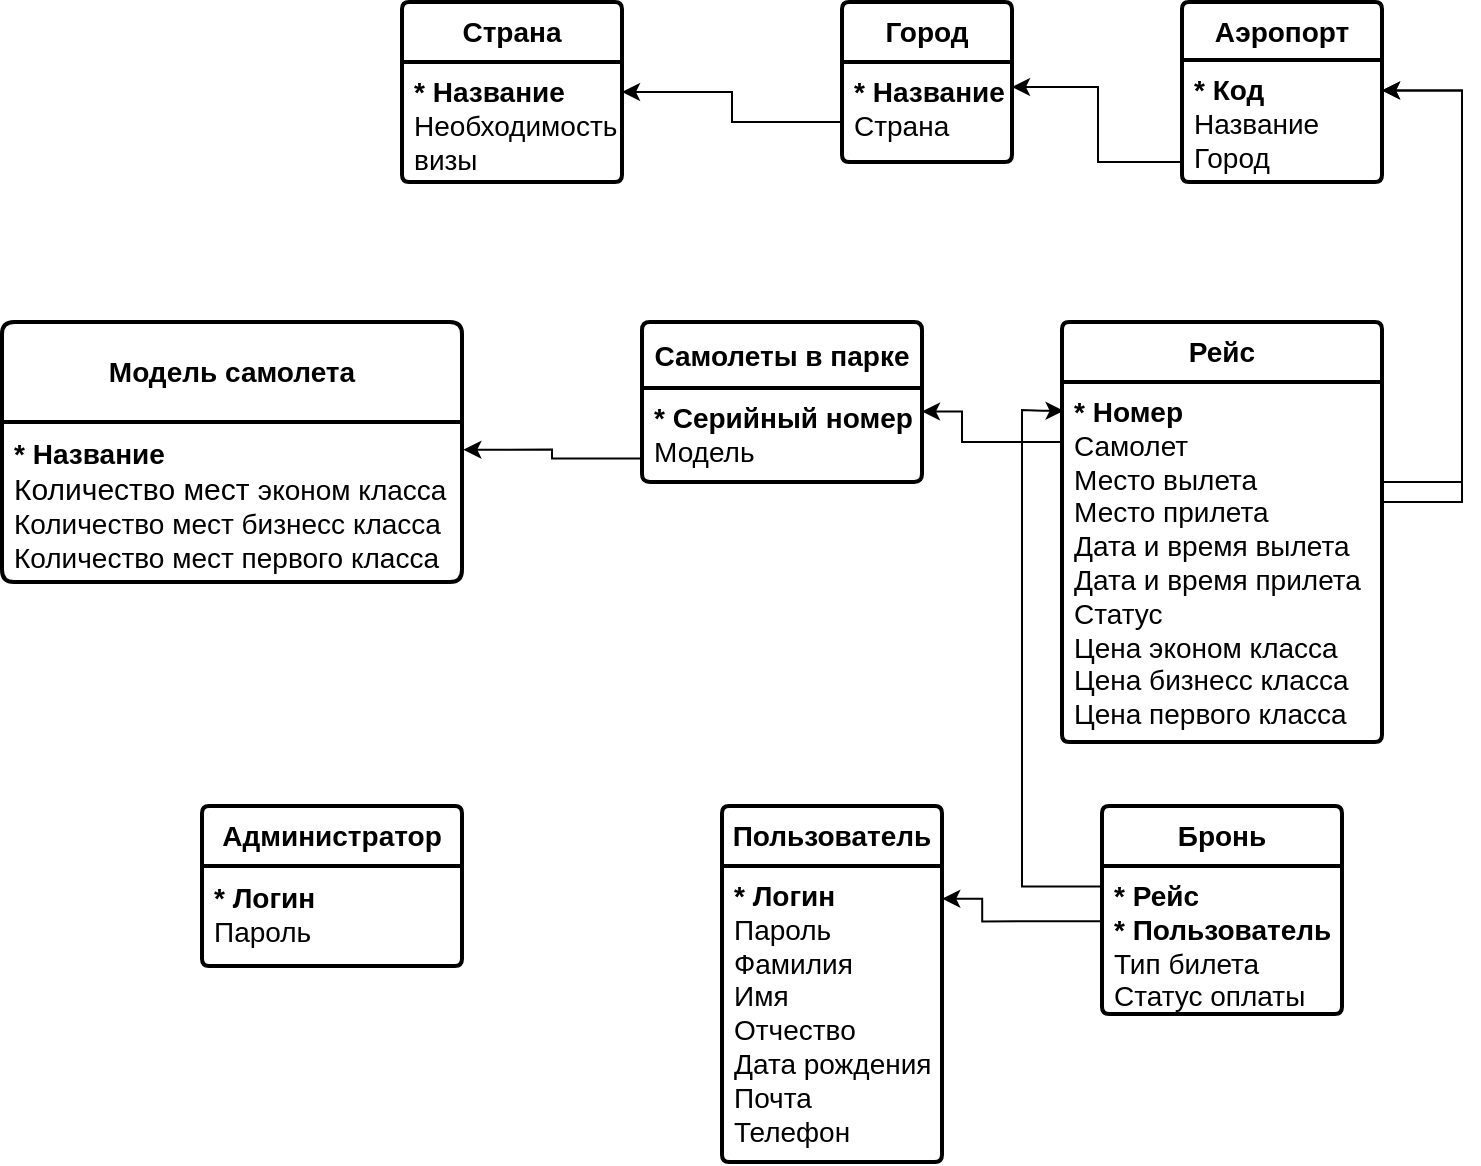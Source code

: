 <mxfile version="23.1.5" type="device">
  <diagram name="Страница — 1" id="aswApnebIfe0iJgHI-J2">
    <mxGraphModel dx="2976" dy="683" grid="1" gridSize="10" guides="1" tooltips="1" connect="1" arrows="1" fold="1" page="1" pageScale="1" pageWidth="827" pageHeight="1169" math="0" shadow="0">
      <root>
        <mxCell id="0" />
        <mxCell id="1" parent="0" />
        <mxCell id="WnEDCc8O035DGGUsU203-1" value="&lt;b&gt;Пользователь&lt;/b&gt;" style="swimlane;childLayout=stackLayout;horizontal=1;startSize=30;horizontalStack=0;rounded=1;fontSize=14;fontStyle=0;strokeWidth=2;resizeParent=0;resizeLast=1;shadow=0;dashed=0;align=center;arcSize=4;whiteSpace=wrap;html=1;" parent="1" vertex="1">
          <mxGeometry x="-730" y="482" width="110" height="178" as="geometry" />
        </mxCell>
        <mxCell id="WnEDCc8O035DGGUsU203-2" value="&lt;font style=&quot;font-size: 14px;&quot;&gt;&lt;b&gt;* Логин&lt;br&gt;&lt;/b&gt;Пароль&lt;br&gt;Фамилия&lt;br&gt;Имя&lt;br&gt;Отчество&lt;br&gt;Дата рождения&lt;br&gt;Почта&lt;br&gt;Телефон&lt;/font&gt;" style="align=left;strokeColor=none;fillColor=none;spacingLeft=4;fontSize=12;verticalAlign=top;resizable=0;rotatable=0;part=1;html=1;" parent="WnEDCc8O035DGGUsU203-1" vertex="1">
          <mxGeometry y="30" width="110" height="148" as="geometry" />
        </mxCell>
        <mxCell id="WnEDCc8O035DGGUsU203-3" value="&lt;b&gt;Модель самолета&lt;/b&gt;" style="swimlane;childLayout=stackLayout;horizontal=1;startSize=50;horizontalStack=0;rounded=1;fontSize=14;fontStyle=0;strokeWidth=2;resizeParent=0;resizeLast=1;shadow=0;dashed=0;align=center;arcSize=4;whiteSpace=wrap;html=1;" parent="1" vertex="1">
          <mxGeometry x="-1090" y="240" width="230" height="130" as="geometry" />
        </mxCell>
        <mxCell id="WnEDCc8O035DGGUsU203-4" value="&lt;div style=&quot;font-size: 15px;&quot;&gt;&lt;b style=&quot;background-color: initial; font-size: 14px;&quot;&gt;* Название&lt;/b&gt;&lt;/div&gt;&lt;div style=&quot;font-size: 15px;&quot;&gt;Количество мест&amp;nbsp;&lt;span style=&quot;font-size: 14px; background-color: initial; border-color: var(--border-color);&quot;&gt;эконом класса&lt;/span&gt;&lt;/div&gt;&lt;div style=&quot;border-color: var(--border-color); font-size: 14px;&quot;&gt;&lt;span style=&quot;border-color: var(--border-color); background-color: initial;&quot;&gt;Количество мест бизнесс класса&lt;/span&gt;&lt;/div&gt;&lt;div style=&quot;border-color: var(--border-color); font-size: 14px;&quot;&gt;&lt;span style=&quot;border-color: var(--border-color); background-color: initial;&quot;&gt;Количество мест первого класса&lt;/span&gt;&lt;/div&gt;" style="align=left;strokeColor=none;fillColor=none;spacingLeft=4;fontSize=12;verticalAlign=top;resizable=0;rotatable=0;part=1;html=1;" parent="WnEDCc8O035DGGUsU203-3" vertex="1">
          <mxGeometry y="50" width="230" height="80" as="geometry" />
        </mxCell>
        <mxCell id="WnEDCc8O035DGGUsU203-5" value="&lt;b&gt;Самолеты в парке&lt;/b&gt;" style="swimlane;childLayout=stackLayout;horizontal=1;startSize=33;horizontalStack=0;rounded=1;fontSize=14;fontStyle=0;strokeWidth=2;resizeParent=0;resizeLast=1;shadow=0;dashed=0;align=center;arcSize=4;whiteSpace=wrap;html=1;" parent="1" vertex="1">
          <mxGeometry x="-770" y="240" width="140" height="80" as="geometry" />
        </mxCell>
        <mxCell id="WnEDCc8O035DGGUsU203-6" value="&lt;font style=&quot;font-size: 14px;&quot;&gt;&lt;b&gt;* Серийный номер&lt;/b&gt;&lt;br&gt;Модель&lt;br&gt;&lt;br&gt;&lt;/font&gt;" style="align=left;strokeColor=none;fillColor=none;spacingLeft=4;fontSize=12;verticalAlign=top;resizable=0;rotatable=0;part=1;html=1;" parent="WnEDCc8O035DGGUsU203-5" vertex="1">
          <mxGeometry y="33" width="140" height="47" as="geometry" />
        </mxCell>
        <mxCell id="WnEDCc8O035DGGUsU203-7" value="&lt;b&gt;Страна&lt;/b&gt;" style="swimlane;childLayout=stackLayout;horizontal=1;startSize=30;horizontalStack=0;rounded=1;fontSize=14;fontStyle=0;strokeWidth=2;resizeParent=0;resizeLast=1;shadow=0;dashed=0;align=center;arcSize=4;whiteSpace=wrap;html=1;" parent="1" vertex="1">
          <mxGeometry x="-890" y="80" width="110" height="90" as="geometry" />
        </mxCell>
        <mxCell id="WnEDCc8O035DGGUsU203-8" value="&lt;font style=&quot;font-size: 14px;&quot;&gt;&lt;b&gt;* Название&lt;br&gt;&lt;/b&gt;Необходимость&lt;br&gt;визы&lt;br&gt;&lt;/font&gt;" style="align=left;strokeColor=none;fillColor=none;spacingLeft=4;fontSize=12;verticalAlign=top;resizable=0;rotatable=0;part=1;html=1;" parent="WnEDCc8O035DGGUsU203-7" vertex="1">
          <mxGeometry y="30" width="110" height="60" as="geometry" />
        </mxCell>
        <mxCell id="WnEDCc8O035DGGUsU203-9" value="&lt;b&gt;Город&lt;/b&gt;" style="swimlane;childLayout=stackLayout;horizontal=1;startSize=30;horizontalStack=0;rounded=1;fontSize=14;fontStyle=0;strokeWidth=2;resizeParent=0;resizeLast=1;shadow=0;dashed=0;align=center;arcSize=4;whiteSpace=wrap;html=1;" parent="1" vertex="1">
          <mxGeometry x="-670" y="80" width="85" height="80" as="geometry" />
        </mxCell>
        <mxCell id="WnEDCc8O035DGGUsU203-10" value="&lt;font style=&quot;font-size: 14px;&quot;&gt;&lt;b&gt;* Название&lt;br&gt;&lt;/b&gt;Страна&lt;br&gt;&lt;/font&gt;" style="align=left;strokeColor=none;fillColor=none;spacingLeft=4;fontSize=12;verticalAlign=top;resizable=0;rotatable=0;part=1;html=1;" parent="WnEDCc8O035DGGUsU203-9" vertex="1">
          <mxGeometry y="30" width="85" height="50" as="geometry" />
        </mxCell>
        <mxCell id="WnEDCc8O035DGGUsU203-11" value="&lt;b&gt;Аэропорт&lt;/b&gt;" style="swimlane;childLayout=stackLayout;horizontal=1;startSize=29;horizontalStack=0;rounded=1;fontSize=14;fontStyle=0;strokeWidth=2;resizeParent=0;resizeLast=1;shadow=0;dashed=0;align=center;arcSize=4;whiteSpace=wrap;html=1;" parent="1" vertex="1">
          <mxGeometry x="-500" y="80" width="100" height="90" as="geometry" />
        </mxCell>
        <mxCell id="WnEDCc8O035DGGUsU203-12" value="&lt;font style=&quot;font-size: 14px;&quot;&gt;&lt;b&gt;* Код&lt;br&gt;&lt;/b&gt;Название&lt;br&gt;Город&lt;br&gt;&lt;br&gt;&lt;/font&gt;" style="align=left;strokeColor=none;fillColor=none;spacingLeft=4;fontSize=12;verticalAlign=top;resizable=0;rotatable=0;part=1;html=1;" parent="WnEDCc8O035DGGUsU203-11" vertex="1">
          <mxGeometry y="29" width="100" height="61" as="geometry" />
        </mxCell>
        <mxCell id="WnEDCc8O035DGGUsU203-13" value="&lt;b&gt;Рейс&lt;/b&gt;" style="swimlane;childLayout=stackLayout;horizontal=1;startSize=30;horizontalStack=0;rounded=1;fontSize=14;fontStyle=0;strokeWidth=2;resizeParent=0;resizeLast=1;shadow=0;dashed=0;align=center;arcSize=4;whiteSpace=wrap;html=1;" parent="1" vertex="1">
          <mxGeometry x="-560" y="240" width="160" height="210" as="geometry" />
        </mxCell>
        <mxCell id="WnEDCc8O035DGGUsU203-14" value="&lt;font style=&quot;font-size: 14px;&quot;&gt;&lt;b&gt;* Номер&lt;/b&gt;&lt;br&gt;Самолет&lt;br&gt;Место вылета&lt;br&gt;Место прилета&lt;br&gt;Дата и время вылета&lt;br&gt;Дата и время прилета&lt;br&gt;Статус&lt;br&gt;Цена эконом класса&lt;br&gt;Цена бизнесс класса&lt;br&gt;Цена первого класса&lt;br&gt;&lt;/font&gt;" style="align=left;strokeColor=none;fillColor=none;spacingLeft=4;fontSize=12;verticalAlign=top;resizable=0;rotatable=0;part=1;html=1;" parent="WnEDCc8O035DGGUsU203-13" vertex="1">
          <mxGeometry y="30" width="160" height="180" as="geometry" />
        </mxCell>
        <mxCell id="WnEDCc8O035DGGUsU203-15" value="&lt;b&gt;Бронь&lt;/b&gt;" style="swimlane;childLayout=stackLayout;horizontal=1;startSize=30;horizontalStack=0;rounded=1;fontSize=14;fontStyle=0;strokeWidth=2;resizeParent=0;resizeLast=1;shadow=0;dashed=0;align=center;arcSize=4;whiteSpace=wrap;html=1;" parent="1" vertex="1">
          <mxGeometry x="-540" y="482" width="120" height="104" as="geometry" />
        </mxCell>
        <mxCell id="WnEDCc8O035DGGUsU203-16" value="&lt;font style=&quot;font-size: 14px;&quot;&gt;&lt;b&gt;* Рейс&lt;br&gt;* Пользователь&lt;/b&gt;&lt;br&gt;Тип билета&lt;br&gt;Статус оплаты&lt;br&gt;&lt;/font&gt;" style="align=left;strokeColor=none;fillColor=none;spacingLeft=4;fontSize=12;verticalAlign=top;resizable=0;rotatable=0;part=1;html=1;" parent="WnEDCc8O035DGGUsU203-15" vertex="1">
          <mxGeometry y="30" width="120" height="74" as="geometry" />
        </mxCell>
        <mxCell id="WnEDCc8O035DGGUsU203-29" value="&lt;b&gt;Администратор&lt;/b&gt;" style="swimlane;childLayout=stackLayout;horizontal=1;startSize=30;horizontalStack=0;rounded=1;fontSize=14;fontStyle=0;strokeWidth=2;resizeParent=0;resizeLast=1;shadow=0;dashed=0;align=center;arcSize=4;whiteSpace=wrap;html=1;" parent="1" vertex="1">
          <mxGeometry x="-990" y="482" width="130" height="80" as="geometry" />
        </mxCell>
        <mxCell id="WnEDCc8O035DGGUsU203-30" value="&lt;div style=&quot;font-size: 15px;&quot;&gt;&lt;b style=&quot;background-color: initial; font-size: 14px;&quot;&gt;* Логин&lt;/b&gt;&lt;/div&gt;&lt;font style=&quot;font-size: 14px;&quot;&gt;&lt;div style=&quot;&quot;&gt;&lt;span style=&quot;background-color: initial;&quot;&gt;Пароль&lt;/span&gt;&lt;/div&gt;&lt;/font&gt;" style="align=left;strokeColor=none;fillColor=none;spacingLeft=4;fontSize=12;verticalAlign=top;resizable=0;rotatable=0;part=1;html=1;" parent="WnEDCc8O035DGGUsU203-29" vertex="1">
          <mxGeometry y="30" width="130" height="50" as="geometry" />
        </mxCell>
        <mxCell id="WnEDCc8O035DGGUsU203-31" style="edgeStyle=orthogonalEdgeStyle;rounded=0;orthogonalLoop=1;jettySize=auto;html=1;exitX=0;exitY=0.75;exitDx=0;exitDy=0;entryX=1;entryY=0.25;entryDx=0;entryDy=0;" parent="1" source="WnEDCc8O035DGGUsU203-10" target="WnEDCc8O035DGGUsU203-8" edge="1">
          <mxGeometry relative="1" as="geometry">
            <Array as="points">
              <mxPoint x="-670" y="140" />
              <mxPoint x="-725" y="140" />
              <mxPoint x="-725" y="125" />
            </Array>
          </mxGeometry>
        </mxCell>
        <mxCell id="WnEDCc8O035DGGUsU203-32" style="edgeStyle=orthogonalEdgeStyle;rounded=0;orthogonalLoop=1;jettySize=auto;html=1;exitX=0;exitY=0.75;exitDx=0;exitDy=0;entryX=1;entryY=0.25;entryDx=0;entryDy=0;" parent="1" source="WnEDCc8O035DGGUsU203-12" target="WnEDCc8O035DGGUsU203-10" edge="1">
          <mxGeometry relative="1" as="geometry">
            <Array as="points">
              <mxPoint x="-500" y="160" />
              <mxPoint x="-542" y="160" />
              <mxPoint x="-542" y="123" />
            </Array>
          </mxGeometry>
        </mxCell>
        <mxCell id="WnEDCc8O035DGGUsU203-33" style="edgeStyle=orthogonalEdgeStyle;rounded=0;orthogonalLoop=1;jettySize=auto;html=1;entryX=1;entryY=0.25;entryDx=0;entryDy=0;" parent="1" target="WnEDCc8O035DGGUsU203-12" edge="1">
          <mxGeometry relative="1" as="geometry">
            <mxPoint x="-400" y="300" as="sourcePoint" />
            <Array as="points">
              <mxPoint x="-400" y="320" />
              <mxPoint x="-360" y="320" />
              <mxPoint x="-360" y="124" />
            </Array>
          </mxGeometry>
        </mxCell>
        <mxCell id="WnEDCc8O035DGGUsU203-34" style="edgeStyle=orthogonalEdgeStyle;rounded=0;orthogonalLoop=1;jettySize=auto;html=1;exitX=1;exitY=0.25;exitDx=0;exitDy=0;entryX=1;entryY=0.25;entryDx=0;entryDy=0;" parent="1" source="WnEDCc8O035DGGUsU203-14" target="WnEDCc8O035DGGUsU203-12" edge="1">
          <mxGeometry relative="1" as="geometry">
            <Array as="points">
              <mxPoint x="-400" y="330" />
              <mxPoint x="-360" y="330" />
              <mxPoint x="-360" y="124" />
            </Array>
          </mxGeometry>
        </mxCell>
        <mxCell id="WnEDCc8O035DGGUsU203-35" style="edgeStyle=orthogonalEdgeStyle;rounded=0;orthogonalLoop=1;jettySize=auto;html=1;exitX=0;exitY=0.75;exitDx=0;exitDy=0;entryX=1.003;entryY=0.173;entryDx=0;entryDy=0;entryPerimeter=0;" parent="1" source="WnEDCc8O035DGGUsU203-6" target="WnEDCc8O035DGGUsU203-4" edge="1">
          <mxGeometry relative="1" as="geometry" />
        </mxCell>
        <mxCell id="WnEDCc8O035DGGUsU203-36" style="edgeStyle=orthogonalEdgeStyle;rounded=0;orthogonalLoop=1;jettySize=auto;html=1;exitX=-0.002;exitY=0.132;exitDx=0;exitDy=0;entryX=1;entryY=0.25;entryDx=0;entryDy=0;exitPerimeter=0;" parent="1" source="WnEDCc8O035DGGUsU203-14" target="WnEDCc8O035DGGUsU203-6" edge="1">
          <mxGeometry relative="1" as="geometry">
            <Array as="points">
              <mxPoint x="-610" y="300" />
              <mxPoint x="-610" y="285" />
            </Array>
          </mxGeometry>
        </mxCell>
        <mxCell id="WnEDCc8O035DGGUsU203-37" style="edgeStyle=orthogonalEdgeStyle;rounded=0;orthogonalLoop=1;jettySize=auto;html=1;entryX=-0.001;entryY=0.396;entryDx=0;entryDy=0;entryPerimeter=0;startArrow=classic;startFill=1;endArrow=none;endFill=0;" parent="1" edge="1">
          <mxGeometry relative="1" as="geometry">
            <mxPoint x="-619.88" y="528.35" as="sourcePoint" />
            <Array as="points">
              <mxPoint x="-619.88" y="528.35" />
              <mxPoint x="-599.88" y="528.35" />
              <mxPoint x="-599.88" y="539.35" />
            </Array>
            <mxPoint x="-540.0" y="539.654" as="targetPoint" />
          </mxGeometry>
        </mxCell>
        <mxCell id="WnEDCc8O035DGGUsU203-38" style="edgeStyle=orthogonalEdgeStyle;rounded=0;orthogonalLoop=1;jettySize=auto;html=1;entryX=0.003;entryY=0.138;entryDx=0;entryDy=0;entryPerimeter=0;startArrow=classic;startFill=1;endArrow=none;endFill=0;exitX=0.005;exitY=0.08;exitDx=0;exitDy=0;exitPerimeter=0;" parent="1" source="WnEDCc8O035DGGUsU203-14" target="WnEDCc8O035DGGUsU203-16" edge="1">
          <mxGeometry relative="1" as="geometry">
            <mxPoint x="-570" y="280" as="sourcePoint" />
            <Array as="points">
              <mxPoint x="-570" y="284" />
              <mxPoint x="-580" y="284" />
              <mxPoint x="-580" y="636" />
            </Array>
          </mxGeometry>
        </mxCell>
      </root>
    </mxGraphModel>
  </diagram>
</mxfile>
